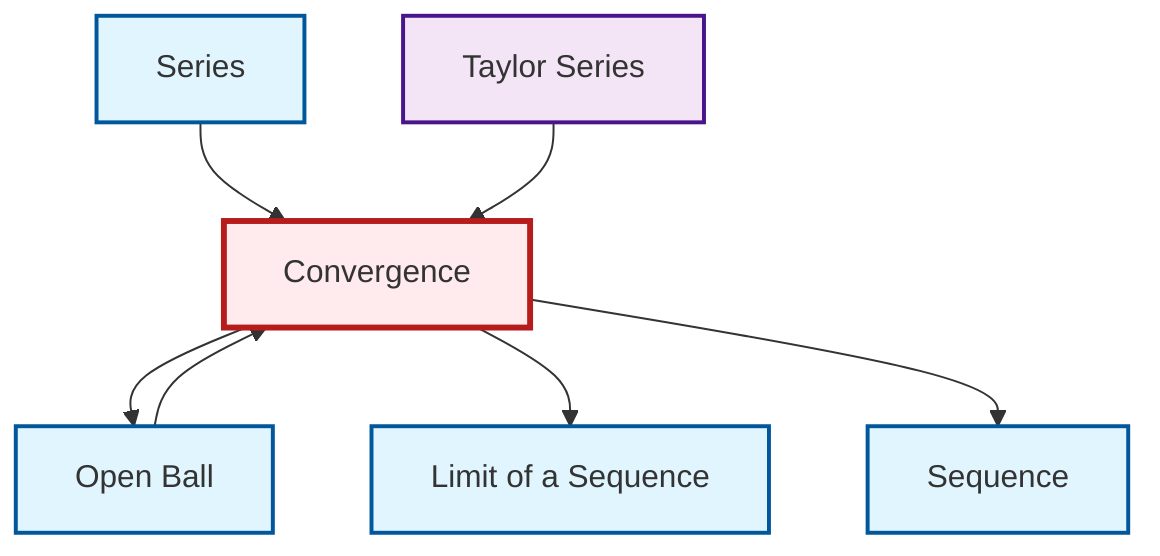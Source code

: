 graph TD
    classDef definition fill:#e1f5fe,stroke:#01579b,stroke-width:2px
    classDef theorem fill:#f3e5f5,stroke:#4a148c,stroke-width:2px
    classDef axiom fill:#fff3e0,stroke:#e65100,stroke-width:2px
    classDef example fill:#e8f5e9,stroke:#1b5e20,stroke-width:2px
    classDef current fill:#ffebee,stroke:#b71c1c,stroke-width:3px
    def-limit["Limit of a Sequence"]:::definition
    def-series["Series"]:::definition
    thm-taylor-series["Taylor Series"]:::theorem
    def-open-ball["Open Ball"]:::definition
    def-convergence["Convergence"]:::definition
    def-sequence["Sequence"]:::definition
    def-convergence --> def-open-ball
    def-convergence --> def-limit
    def-convergence --> def-sequence
    def-open-ball --> def-convergence
    def-series --> def-convergence
    thm-taylor-series --> def-convergence
    class def-convergence current